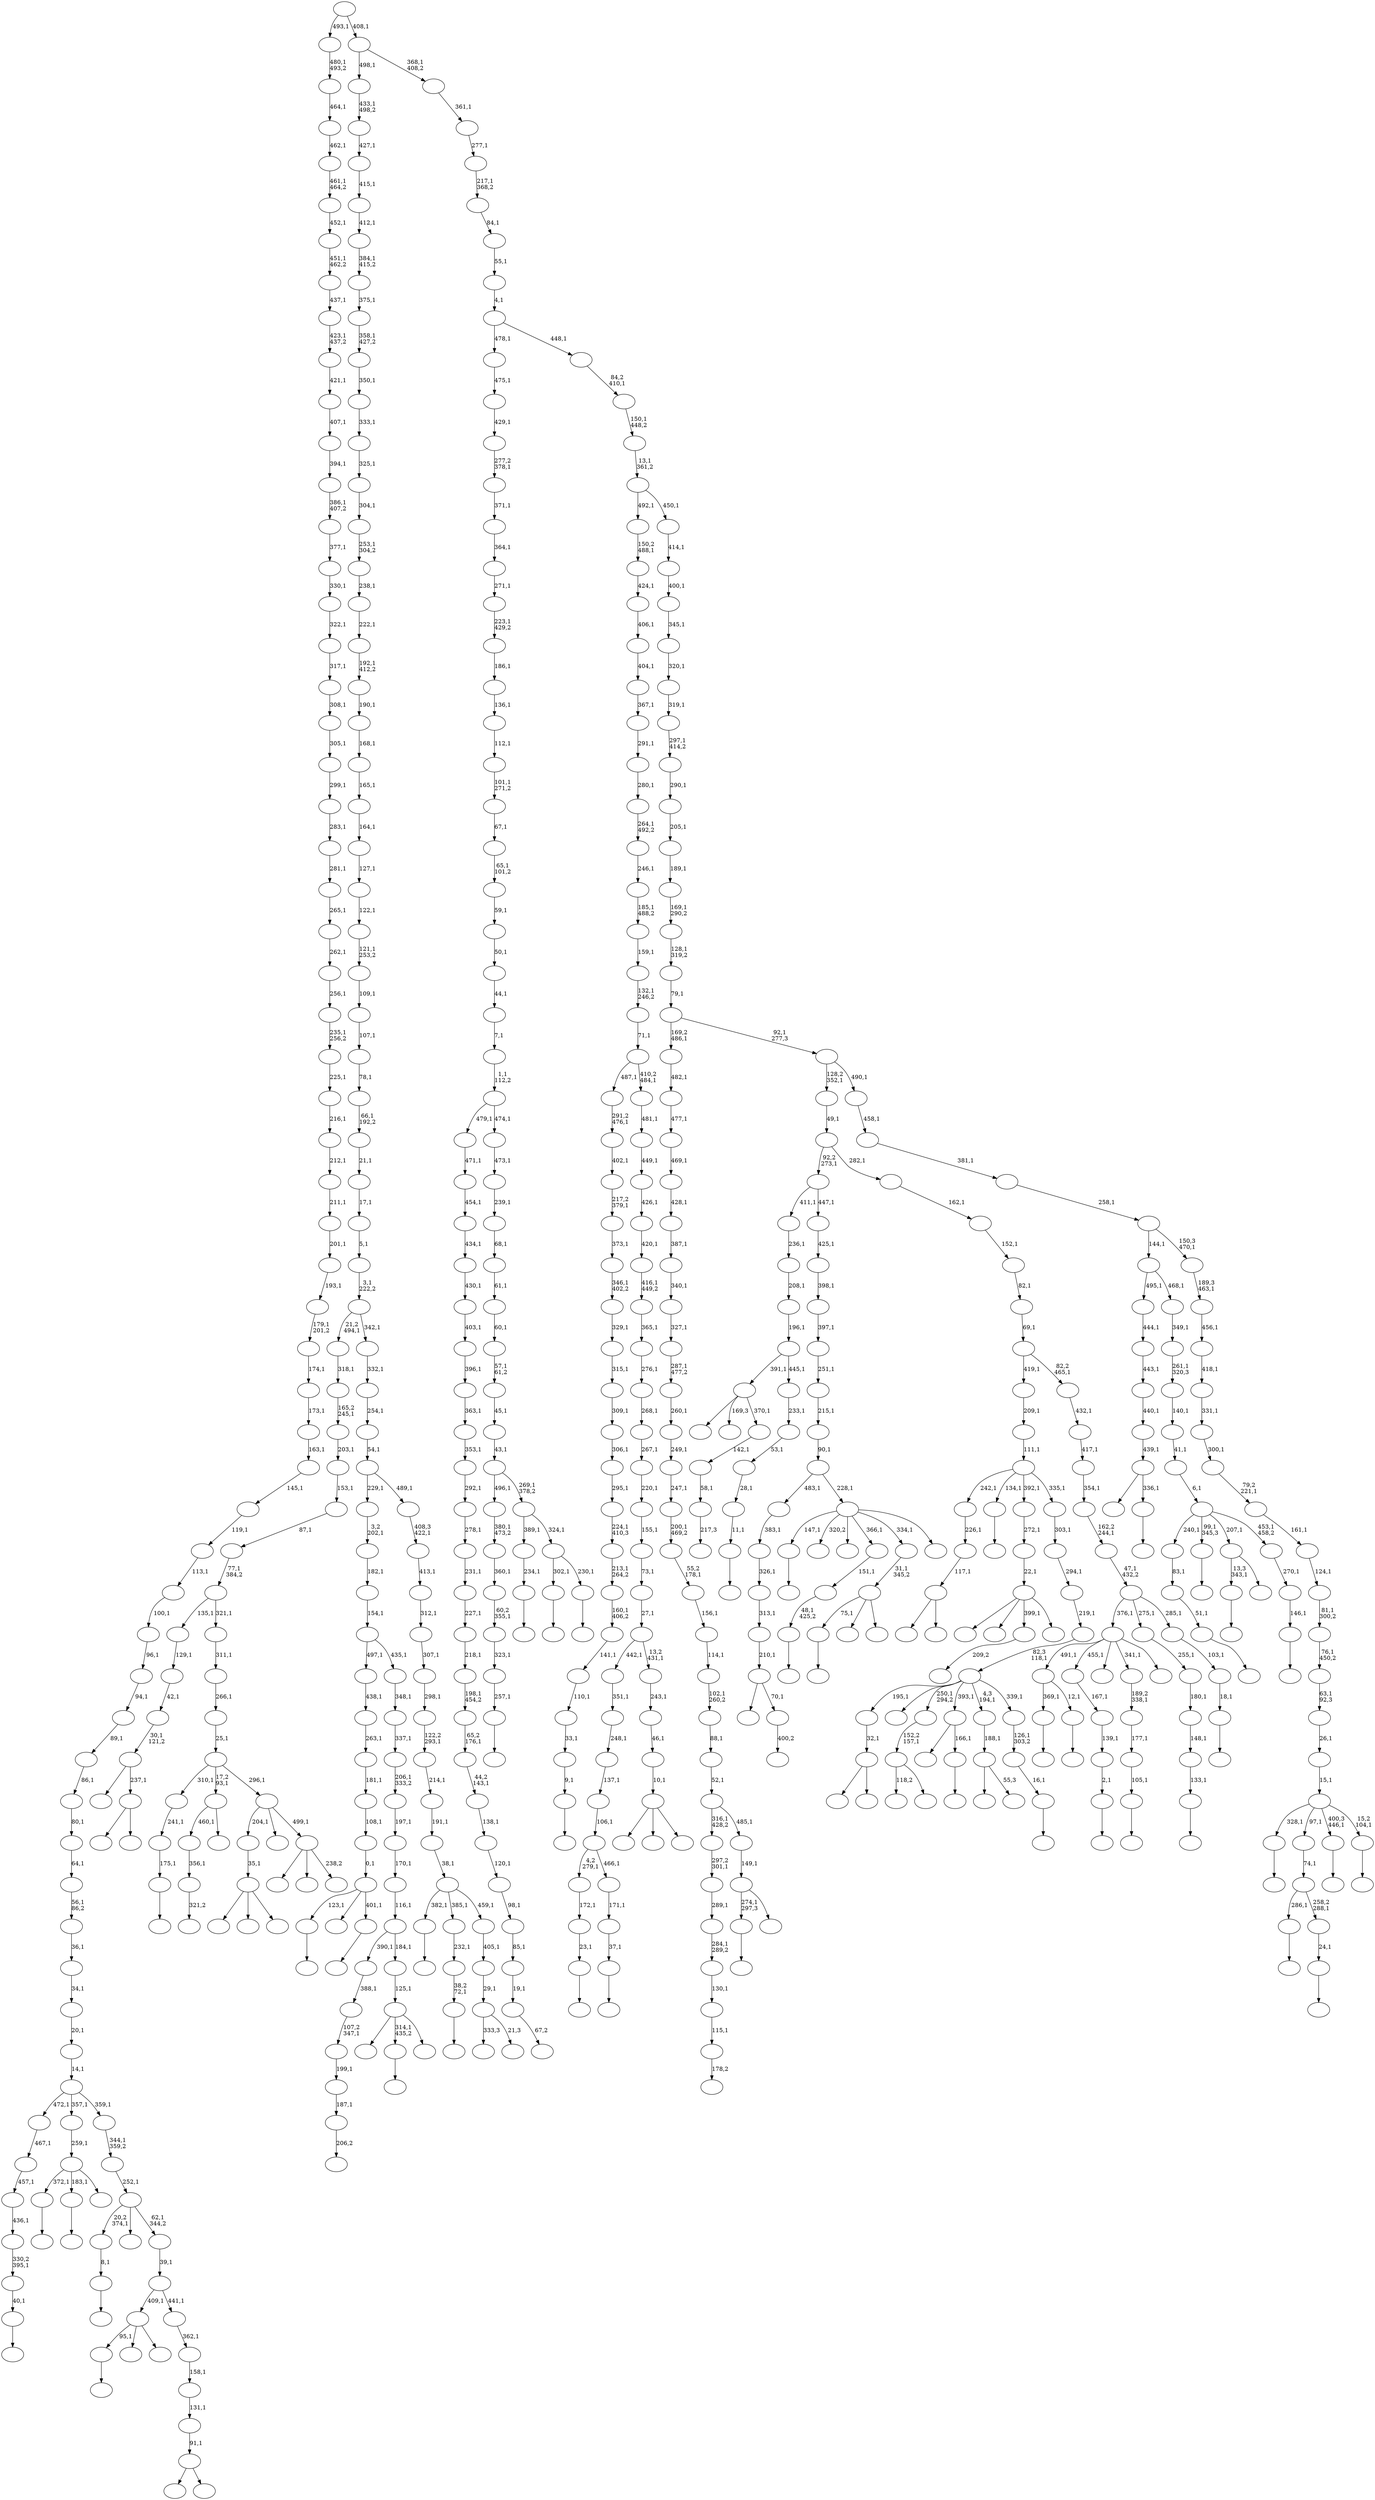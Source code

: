 digraph T {
	600 [label=""]
	599 [label=""]
	598 [label=""]
	597 [label=""]
	596 [label=""]
	595 [label=""]
	594 [label=""]
	593 [label=""]
	592 [label=""]
	591 [label=""]
	590 [label=""]
	589 [label=""]
	588 [label=""]
	587 [label=""]
	586 [label=""]
	585 [label=""]
	584 [label=""]
	583 [label=""]
	582 [label=""]
	581 [label=""]
	580 [label=""]
	579 [label=""]
	578 [label=""]
	577 [label=""]
	576 [label=""]
	575 [label=""]
	574 [label=""]
	573 [label=""]
	572 [label=""]
	571 [label=""]
	570 [label=""]
	569 [label=""]
	568 [label=""]
	567 [label=""]
	566 [label=""]
	565 [label=""]
	564 [label=""]
	563 [label=""]
	562 [label=""]
	561 [label=""]
	560 [label=""]
	559 [label=""]
	558 [label=""]
	557 [label=""]
	556 [label=""]
	555 [label=""]
	554 [label=""]
	553 [label=""]
	552 [label=""]
	551 [label=""]
	550 [label=""]
	549 [label=""]
	548 [label=""]
	547 [label=""]
	546 [label=""]
	545 [label=""]
	544 [label=""]
	543 [label=""]
	542 [label=""]
	541 [label=""]
	540 [label=""]
	539 [label=""]
	538 [label=""]
	537 [label=""]
	536 [label=""]
	535 [label=""]
	534 [label=""]
	533 [label=""]
	532 [label=""]
	531 [label=""]
	530 [label=""]
	529 [label=""]
	528 [label=""]
	527 [label=""]
	526 [label=""]
	525 [label=""]
	524 [label=""]
	523 [label=""]
	522 [label=""]
	521 [label=""]
	520 [label=""]
	519 [label=""]
	518 [label=""]
	517 [label=""]
	516 [label=""]
	515 [label=""]
	514 [label=""]
	513 [label=""]
	512 [label=""]
	511 [label=""]
	510 [label=""]
	509 [label=""]
	508 [label=""]
	507 [label=""]
	506 [label=""]
	505 [label=""]
	504 [label=""]
	503 [label=""]
	502 [label=""]
	501 [label=""]
	500 [label=""]
	499 [label=""]
	498 [label=""]
	497 [label=""]
	496 [label=""]
	495 [label=""]
	494 [label=""]
	493 [label=""]
	492 [label=""]
	491 [label=""]
	490 [label=""]
	489 [label=""]
	488 [label=""]
	487 [label=""]
	486 [label=""]
	485 [label=""]
	484 [label=""]
	483 [label=""]
	482 [label=""]
	481 [label=""]
	480 [label=""]
	479 [label=""]
	478 [label=""]
	477 [label=""]
	476 [label=""]
	475 [label=""]
	474 [label=""]
	473 [label=""]
	472 [label=""]
	471 [label=""]
	470 [label=""]
	469 [label=""]
	468 [label=""]
	467 [label=""]
	466 [label=""]
	465 [label=""]
	464 [label=""]
	463 [label=""]
	462 [label=""]
	461 [label=""]
	460 [label=""]
	459 [label=""]
	458 [label=""]
	457 [label=""]
	456 [label=""]
	455 [label=""]
	454 [label=""]
	453 [label=""]
	452 [label=""]
	451 [label=""]
	450 [label=""]
	449 [label=""]
	448 [label=""]
	447 [label=""]
	446 [label=""]
	445 [label=""]
	444 [label=""]
	443 [label=""]
	442 [label=""]
	441 [label=""]
	440 [label=""]
	439 [label=""]
	438 [label=""]
	437 [label=""]
	436 [label=""]
	435 [label=""]
	434 [label=""]
	433 [label=""]
	432 [label=""]
	431 [label=""]
	430 [label=""]
	429 [label=""]
	428 [label=""]
	427 [label=""]
	426 [label=""]
	425 [label=""]
	424 [label=""]
	423 [label=""]
	422 [label=""]
	421 [label=""]
	420 [label=""]
	419 [label=""]
	418 [label=""]
	417 [label=""]
	416 [label=""]
	415 [label=""]
	414 [label=""]
	413 [label=""]
	412 [label=""]
	411 [label=""]
	410 [label=""]
	409 [label=""]
	408 [label=""]
	407 [label=""]
	406 [label=""]
	405 [label=""]
	404 [label=""]
	403 [label=""]
	402 [label=""]
	401 [label=""]
	400 [label=""]
	399 [label=""]
	398 [label=""]
	397 [label=""]
	396 [label=""]
	395 [label=""]
	394 [label=""]
	393 [label=""]
	392 [label=""]
	391 [label=""]
	390 [label=""]
	389 [label=""]
	388 [label=""]
	387 [label=""]
	386 [label=""]
	385 [label=""]
	384 [label=""]
	383 [label=""]
	382 [label=""]
	381 [label=""]
	380 [label=""]
	379 [label=""]
	378 [label=""]
	377 [label=""]
	376 [label=""]
	375 [label=""]
	374 [label=""]
	373 [label=""]
	372 [label=""]
	371 [label=""]
	370 [label=""]
	369 [label=""]
	368 [label=""]
	367 [label=""]
	366 [label=""]
	365 [label=""]
	364 [label=""]
	363 [label=""]
	362 [label=""]
	361 [label=""]
	360 [label=""]
	359 [label=""]
	358 [label=""]
	357 [label=""]
	356 [label=""]
	355 [label=""]
	354 [label=""]
	353 [label=""]
	352 [label=""]
	351 [label=""]
	350 [label=""]
	349 [label=""]
	348 [label=""]
	347 [label=""]
	346 [label=""]
	345 [label=""]
	344 [label=""]
	343 [label=""]
	342 [label=""]
	341 [label=""]
	340 [label=""]
	339 [label=""]
	338 [label=""]
	337 [label=""]
	336 [label=""]
	335 [label=""]
	334 [label=""]
	333 [label=""]
	332 [label=""]
	331 [label=""]
	330 [label=""]
	329 [label=""]
	328 [label=""]
	327 [label=""]
	326 [label=""]
	325 [label=""]
	324 [label=""]
	323 [label=""]
	322 [label=""]
	321 [label=""]
	320 [label=""]
	319 [label=""]
	318 [label=""]
	317 [label=""]
	316 [label=""]
	315 [label=""]
	314 [label=""]
	313 [label=""]
	312 [label=""]
	311 [label=""]
	310 [label=""]
	309 [label=""]
	308 [label=""]
	307 [label=""]
	306 [label=""]
	305 [label=""]
	304 [label=""]
	303 [label=""]
	302 [label=""]
	301 [label=""]
	300 [label=""]
	299 [label=""]
	298 [label=""]
	297 [label=""]
	296 [label=""]
	295 [label=""]
	294 [label=""]
	293 [label=""]
	292 [label=""]
	291 [label=""]
	290 [label=""]
	289 [label=""]
	288 [label=""]
	287 [label=""]
	286 [label=""]
	285 [label=""]
	284 [label=""]
	283 [label=""]
	282 [label=""]
	281 [label=""]
	280 [label=""]
	279 [label=""]
	278 [label=""]
	277 [label=""]
	276 [label=""]
	275 [label=""]
	274 [label=""]
	273 [label=""]
	272 [label=""]
	271 [label=""]
	270 [label=""]
	269 [label=""]
	268 [label=""]
	267 [label=""]
	266 [label=""]
	265 [label=""]
	264 [label=""]
	263 [label=""]
	262 [label=""]
	261 [label=""]
	260 [label=""]
	259 [label=""]
	258 [label=""]
	257 [label=""]
	256 [label=""]
	255 [label=""]
	254 [label=""]
	253 [label=""]
	252 [label=""]
	251 [label=""]
	250 [label=""]
	249 [label=""]
	248 [label=""]
	247 [label=""]
	246 [label=""]
	245 [label=""]
	244 [label=""]
	243 [label=""]
	242 [label=""]
	241 [label=""]
	240 [label=""]
	239 [label=""]
	238 [label=""]
	237 [label=""]
	236 [label=""]
	235 [label=""]
	234 [label=""]
	233 [label=""]
	232 [label=""]
	231 [label=""]
	230 [label=""]
	229 [label=""]
	228 [label=""]
	227 [label=""]
	226 [label=""]
	225 [label=""]
	224 [label=""]
	223 [label=""]
	222 [label=""]
	221 [label=""]
	220 [label=""]
	219 [label=""]
	218 [label=""]
	217 [label=""]
	216 [label=""]
	215 [label=""]
	214 [label=""]
	213 [label=""]
	212 [label=""]
	211 [label=""]
	210 [label=""]
	209 [label=""]
	208 [label=""]
	207 [label=""]
	206 [label=""]
	205 [label=""]
	204 [label=""]
	203 [label=""]
	202 [label=""]
	201 [label=""]
	200 [label=""]
	199 [label=""]
	198 [label=""]
	197 [label=""]
	196 [label=""]
	195 [label=""]
	194 [label=""]
	193 [label=""]
	192 [label=""]
	191 [label=""]
	190 [label=""]
	189 [label=""]
	188 [label=""]
	187 [label=""]
	186 [label=""]
	185 [label=""]
	184 [label=""]
	183 [label=""]
	182 [label=""]
	181 [label=""]
	180 [label=""]
	179 [label=""]
	178 [label=""]
	177 [label=""]
	176 [label=""]
	175 [label=""]
	174 [label=""]
	173 [label=""]
	172 [label=""]
	171 [label=""]
	170 [label=""]
	169 [label=""]
	168 [label=""]
	167 [label=""]
	166 [label=""]
	165 [label=""]
	164 [label=""]
	163 [label=""]
	162 [label=""]
	161 [label=""]
	160 [label=""]
	159 [label=""]
	158 [label=""]
	157 [label=""]
	156 [label=""]
	155 [label=""]
	154 [label=""]
	153 [label=""]
	152 [label=""]
	151 [label=""]
	150 [label=""]
	149 [label=""]
	148 [label=""]
	147 [label=""]
	146 [label=""]
	145 [label=""]
	144 [label=""]
	143 [label=""]
	142 [label=""]
	141 [label=""]
	140 [label=""]
	139 [label=""]
	138 [label=""]
	137 [label=""]
	136 [label=""]
	135 [label=""]
	134 [label=""]
	133 [label=""]
	132 [label=""]
	131 [label=""]
	130 [label=""]
	129 [label=""]
	128 [label=""]
	127 [label=""]
	126 [label=""]
	125 [label=""]
	124 [label=""]
	123 [label=""]
	122 [label=""]
	121 [label=""]
	120 [label=""]
	119 [label=""]
	118 [label=""]
	117 [label=""]
	116 [label=""]
	115 [label=""]
	114 [label=""]
	113 [label=""]
	112 [label=""]
	111 [label=""]
	110 [label=""]
	109 [label=""]
	108 [label=""]
	107 [label=""]
	106 [label=""]
	105 [label=""]
	104 [label=""]
	103 [label=""]
	102 [label=""]
	101 [label=""]
	100 [label=""]
	99 [label=""]
	98 [label=""]
	97 [label=""]
	96 [label=""]
	95 [label=""]
	94 [label=""]
	93 [label=""]
	92 [label=""]
	91 [label=""]
	90 [label=""]
	89 [label=""]
	88 [label=""]
	87 [label=""]
	86 [label=""]
	85 [label=""]
	84 [label=""]
	83 [label=""]
	82 [label=""]
	81 [label=""]
	80 [label=""]
	79 [label=""]
	78 [label=""]
	77 [label=""]
	76 [label=""]
	75 [label=""]
	74 [label=""]
	73 [label=""]
	72 [label=""]
	71 [label=""]
	70 [label=""]
	69 [label=""]
	68 [label=""]
	67 [label=""]
	66 [label=""]
	65 [label=""]
	64 [label=""]
	63 [label=""]
	62 [label=""]
	61 [label=""]
	60 [label=""]
	59 [label=""]
	58 [label=""]
	57 [label=""]
	56 [label=""]
	55 [label=""]
	54 [label=""]
	53 [label=""]
	52 [label=""]
	51 [label=""]
	50 [label=""]
	49 [label=""]
	48 [label=""]
	47 [label=""]
	46 [label=""]
	45 [label=""]
	44 [label=""]
	43 [label=""]
	42 [label=""]
	41 [label=""]
	40 [label=""]
	39 [label=""]
	38 [label=""]
	37 [label=""]
	36 [label=""]
	35 [label=""]
	34 [label=""]
	33 [label=""]
	32 [label=""]
	31 [label=""]
	30 [label=""]
	29 [label=""]
	28 [label=""]
	27 [label=""]
	26 [label=""]
	25 [label=""]
	24 [label=""]
	23 [label=""]
	22 [label=""]
	21 [label=""]
	20 [label=""]
	19 [label=""]
	18 [label=""]
	17 [label=""]
	16 [label=""]
	15 [label=""]
	14 [label=""]
	13 [label=""]
	12 [label=""]
	11 [label=""]
	10 [label=""]
	9 [label=""]
	8 [label=""]
	7 [label=""]
	6 [label=""]
	5 [label=""]
	4 [label=""]
	3 [label=""]
	2 [label=""]
	1 [label=""]
	0 [label=""]
	599 -> 600 [label=""]
	597 -> 598 [label=""]
	595 -> 596 [label=""]
	591 -> 592 [label=""]
	588 -> 589 [label=""]
	584 -> 585 [label=""]
	579 -> 580 [label=""]
	577 -> 578 [label="217,3"]
	576 -> 577 [label="58,1"]
	575 -> 576 [label="142,1"]
	574 -> 593 [label=""]
	574 -> 581 [label="169,3"]
	574 -> 575 [label="370,1"]
	572 -> 573 [label=""]
	571 -> 572 [label="8,1"]
	568 -> 569 [label=""]
	567 -> 568 [label="175,1"]
	566 -> 567 [label="241,1"]
	563 -> 564 [label=""]
	560 -> 561 [label=""]
	559 -> 560 [label="9,1"]
	558 -> 559 [label="33,1"]
	557 -> 558 [label="110,1"]
	556 -> 557 [label="141,1"]
	555 -> 556 [label="160,1\n406,2"]
	554 -> 555 [label="213,1\n264,2"]
	553 -> 554 [label="224,1\n410,3"]
	552 -> 553 [label="295,1"]
	551 -> 552 [label="306,1"]
	550 -> 551 [label="309,1"]
	549 -> 550 [label="315,1"]
	548 -> 549 [label="329,1"]
	547 -> 548 [label="346,1\n402,2"]
	546 -> 547 [label="373,1"]
	545 -> 546 [label="217,2\n379,1"]
	544 -> 545 [label="402,1"]
	543 -> 544 [label="291,2\n476,1"]
	541 -> 542 [label=""]
	540 -> 541 [label="257,1"]
	539 -> 540 [label="323,1"]
	538 -> 539 [label="60,2\n355,1"]
	537 -> 538 [label="360,1"]
	536 -> 537 [label="380,1\n473,2"]
	533 -> 534 [label=""]
	532 -> 533 [label="234,1"]
	530 -> 531 [label=""]
	528 -> 586 [label=""]
	528 -> 529 [label=""]
	527 -> 528 [label="117,1"]
	526 -> 527 [label="226,1"]
	524 -> 525 [label=""]
	522 -> 523 [label=""]
	521 -> 524 [label="369,1"]
	521 -> 522 [label="12,1"]
	517 -> 518 [label=""]
	516 -> 517 [label="24,1"]
	515 -> 588 [label="286,1"]
	515 -> 516 [label="258,2\n288,1"]
	514 -> 515 [label="74,1"]
	511 -> 570 [label=""]
	511 -> 512 [label=""]
	510 -> 511 [label="32,1"]
	507 -> 508 [label=""]
	504 -> 505 [label="321,2"]
	503 -> 504 [label="356,1"]
	500 -> 501 [label=""]
	499 -> 500 [label="51,1"]
	498 -> 499 [label="83,1"]
	495 -> 496 [label=""]
	493 -> 494 [label=""]
	492 -> 493 [label="2,1"]
	491 -> 492 [label="139,1"]
	490 -> 491 [label="167,1"]
	487 -> 488 [label=""]
	485 -> 486 [label=""]
	484 -> 485 [label="23,1"]
	483 -> 484 [label="172,1"]
	481 -> 482 [label=""]
	479 -> 520 [label=""]
	479 -> 513 [label=""]
	479 -> 480 [label=""]
	478 -> 479 [label="35,1"]
	476 -> 583 [label="118,2"]
	476 -> 477 [label=""]
	475 -> 476 [label="152,2\n157,1"]
	473 -> 474 [label=""]
	472 -> 473 [label="38,2\n72,1"]
	471 -> 472 [label="232,1"]
	468 -> 469 [label="67,2"]
	467 -> 468 [label="19,1"]
	466 -> 467 [label="85,1"]
	465 -> 466 [label="98,1"]
	464 -> 465 [label="120,1"]
	463 -> 464 [label="138,1"]
	462 -> 463 [label="44,2\n143,1"]
	461 -> 462 [label="65,2\n176,1"]
	460 -> 461 [label="198,1\n454,2"]
	459 -> 460 [label="218,1"]
	458 -> 459 [label="227,1"]
	457 -> 458 [label="231,1"]
	456 -> 457 [label="278,1"]
	455 -> 456 [label="292,1"]
	454 -> 455 [label="353,1"]
	453 -> 454 [label="363,1"]
	452 -> 453 [label="396,1"]
	451 -> 452 [label="403,1"]
	450 -> 451 [label="430,1"]
	449 -> 450 [label="434,1"]
	448 -> 449 [label="454,1"]
	447 -> 448 [label="471,1"]
	444 -> 445 [label=""]
	441 -> 442 [label=""]
	440 -> 441 [label="40,1"]
	439 -> 440 [label="330,2\n395,1"]
	438 -> 439 [label="436,1"]
	437 -> 438 [label="457,1"]
	436 -> 437 [label="467,1"]
	434 -> 590 [label=""]
	434 -> 435 [label=""]
	433 -> 489 [label=""]
	433 -> 434 [label="237,1"]
	432 -> 433 [label="30,1\n121,2"]
	431 -> 432 [label="42,1"]
	430 -> 431 [label="129,1"]
	428 -> 595 [label="95,1"]
	428 -> 562 [label=""]
	428 -> 429 [label=""]
	425 -> 426 [label=""]
	423 -> 424 [label=""]
	422 -> 563 [label="123,1"]
	422 -> 519 [label=""]
	422 -> 423 [label="401,1"]
	421 -> 422 [label="0,1"]
	420 -> 421 [label="108,1"]
	419 -> 420 [label="181,1"]
	418 -> 419 [label="263,1"]
	417 -> 418 [label="438,1"]
	414 -> 415 [label=""]
	413 -> 414 [label="11,1"]
	412 -> 413 [label="28,1"]
	411 -> 412 [label="53,1"]
	410 -> 411 [label="233,1"]
	409 -> 574 [label="391,1"]
	409 -> 410 [label="445,1"]
	408 -> 409 [label="196,1"]
	407 -> 408 [label="208,1"]
	406 -> 407 [label="236,1"]
	404 -> 405 [label=""]
	403 -> 404 [label="37,1"]
	402 -> 403 [label="171,1"]
	401 -> 483 [label="4,2\n279,1"]
	401 -> 402 [label="466,1"]
	400 -> 401 [label="106,1"]
	399 -> 400 [label="137,1"]
	398 -> 399 [label="248,1"]
	397 -> 398 [label="351,1"]
	394 -> 395 [label=""]
	390 -> 425 [label="13,3\n343,1"]
	390 -> 391 [label=""]
	388 -> 389 [label=""]
	387 -> 506 [label=""]
	387 -> 388 [label="166,1"]
	385 -> 386 [label="206,2"]
	384 -> 385 [label="187,1"]
	383 -> 384 [label="199,1"]
	382 -> 383 [label="107,2\n347,1"]
	381 -> 382 [label="388,1"]
	379 -> 380 [label="400,2"]
	378 -> 470 [label=""]
	378 -> 379 [label="70,1"]
	377 -> 378 [label="210,1"]
	376 -> 377 [label="313,1"]
	375 -> 376 [label="326,1"]
	374 -> 375 [label="383,1"]
	372 -> 373 [label=""]
	371 -> 495 [label="302,1"]
	371 -> 372 [label="230,1"]
	370 -> 532 [label="389,1"]
	370 -> 371 [label="324,1"]
	369 -> 536 [label="496,1"]
	369 -> 370 [label="269,1\n378,2"]
	368 -> 369 [label="43,1"]
	367 -> 368 [label="45,1"]
	366 -> 367 [label="57,1\n61,2"]
	365 -> 366 [label="60,1"]
	364 -> 365 [label="61,1"]
	363 -> 364 [label="68,1"]
	362 -> 363 [label="239,1"]
	361 -> 362 [label="473,1"]
	360 -> 447 [label="479,1"]
	360 -> 361 [label="474,1"]
	359 -> 360 [label="1,1\n112,2"]
	358 -> 359 [label="7,1"]
	357 -> 358 [label="44,1"]
	356 -> 357 [label="50,1"]
	355 -> 356 [label="59,1"]
	354 -> 355 [label="65,1\n101,2"]
	353 -> 354 [label="67,1"]
	352 -> 353 [label="101,1\n271,2"]
	351 -> 352 [label="112,1"]
	350 -> 351 [label="136,1"]
	349 -> 350 [label="186,1"]
	348 -> 349 [label="223,1\n429,2"]
	347 -> 348 [label="271,1"]
	346 -> 347 [label="364,1"]
	345 -> 346 [label="371,1"]
	344 -> 345 [label="277,2\n378,1"]
	343 -> 344 [label="429,1"]
	342 -> 343 [label="475,1"]
	339 -> 340 [label=""]
	338 -> 339 [label="48,1\n425,2"]
	337 -> 338 [label="151,1"]
	335 -> 336 [label="178,2"]
	334 -> 335 [label="115,1"]
	333 -> 334 [label="130,1"]
	332 -> 333 [label="284,1\n289,2"]
	331 -> 332 [label="289,1"]
	330 -> 331 [label="297,2\n301,1"]
	328 -> 579 [label="372,1"]
	328 -> 507 [label="183,1"]
	328 -> 329 [label=""]
	327 -> 328 [label="259,1"]
	325 -> 446 [label=""]
	325 -> 444 [label="314,1\n435,2"]
	325 -> 326 [label=""]
	324 -> 325 [label="125,1"]
	323 -> 381 [label="390,1"]
	323 -> 324 [label="184,1"]
	322 -> 323 [label="116,1"]
	321 -> 322 [label="170,1"]
	320 -> 321 [label="197,1"]
	319 -> 320 [label="206,1\n333,2"]
	318 -> 319 [label="337,1"]
	317 -> 318 [label="348,1"]
	316 -> 417 [label="497,1"]
	316 -> 317 [label="435,1"]
	315 -> 316 [label="154,1"]
	314 -> 315 [label="182,1"]
	313 -> 314 [label="3,2\n202,1"]
	311 -> 312 [label=""]
	310 -> 311 [label="105,1"]
	309 -> 310 [label="177,1"]
	308 -> 309 [label="189,2\n338,1"]
	305 -> 306 [label="209,2"]
	303 -> 304 [label=""]
	302 -> 341 [label=""]
	302 -> 303 [label="336,1"]
	301 -> 302 [label="439,1"]
	300 -> 301 [label="440,1"]
	299 -> 300 [label="443,1"]
	298 -> 299 [label="444,1"]
	296 -> 503 [label="460,1"]
	296 -> 297 [label=""]
	294 -> 530 [label="274,1\n297,3"]
	294 -> 295 [label=""]
	293 -> 294 [label="149,1"]
	292 -> 330 [label="316,1\n428,2"]
	292 -> 293 [label="485,1"]
	291 -> 292 [label="52,1"]
	290 -> 291 [label="88,1"]
	289 -> 290 [label="102,1\n260,2"]
	288 -> 289 [label="114,1"]
	287 -> 288 [label="156,1"]
	286 -> 287 [label="55,2\n178,1"]
	285 -> 286 [label="200,1\n469,2"]
	284 -> 285 [label="247,1"]
	283 -> 284 [label="249,1"]
	282 -> 283 [label="260,1"]
	281 -> 282 [label="287,1\n477,2"]
	280 -> 281 [label="327,1"]
	279 -> 280 [label="340,1"]
	278 -> 279 [label="387,1"]
	277 -> 278 [label="428,1"]
	276 -> 277 [label="469,1"]
	275 -> 276 [label="477,1"]
	274 -> 275 [label="482,1"]
	272 -> 427 [label=""]
	272 -> 307 [label=""]
	272 -> 273 [label="238,2"]
	271 -> 478 [label="204,1"]
	271 -> 416 [label=""]
	271 -> 272 [label="499,1"]
	270 -> 566 [label="310,1"]
	270 -> 296 [label="17,2\n93,1"]
	270 -> 271 [label="296,1"]
	269 -> 270 [label="25,1"]
	268 -> 269 [label="266,1"]
	267 -> 268 [label="311,1"]
	266 -> 430 [label="135,1"]
	266 -> 267 [label="321,1"]
	265 -> 266 [label="77,1\n384,2"]
	264 -> 265 [label="87,1"]
	263 -> 264 [label="153,1"]
	262 -> 263 [label="203,1"]
	261 -> 262 [label="165,2\n245,1"]
	260 -> 261 [label="318,1"]
	258 -> 594 [label=""]
	258 -> 393 [label=""]
	258 -> 305 [label="399,1"]
	258 -> 259 [label=""]
	257 -> 258 [label="22,1"]
	256 -> 257 [label="272,1"]
	254 -> 591 [label="75,1"]
	254 -> 396 [label=""]
	254 -> 255 [label=""]
	253 -> 254 [label="31,1\n345,2"]
	251 -> 252 [label=""]
	250 -> 251 [label="146,1"]
	249 -> 250 [label="270,1"]
	248 -> 498 [label="240,1"]
	248 -> 481 [label="99,1\n345,3"]
	248 -> 390 [label="207,1"]
	248 -> 249 [label="453,1\n458,2"]
	247 -> 248 [label="6,1"]
	246 -> 247 [label="41,1"]
	245 -> 246 [label="140,1"]
	244 -> 245 [label="261,1\n320,3"]
	243 -> 244 [label="349,1"]
	242 -> 298 [label="495,1"]
	242 -> 243 [label="468,1"]
	240 -> 599 [label="147,1"]
	240 -> 582 [label="320,2"]
	240 -> 565 [label=""]
	240 -> 337 [label="366,1"]
	240 -> 253 [label="334,1"]
	240 -> 241 [label=""]
	239 -> 374 [label="483,1"]
	239 -> 240 [label="228,1"]
	238 -> 239 [label="90,1"]
	237 -> 238 [label="215,1"]
	236 -> 237 [label="251,1"]
	235 -> 236 [label="397,1"]
	234 -> 235 [label="398,1"]
	233 -> 234 [label="425,1"]
	232 -> 406 [label="411,1"]
	232 -> 233 [label="447,1"]
	230 -> 587 [label=""]
	230 -> 231 [label="55,3"]
	229 -> 230 [label="188,1"]
	227 -> 228 [label=""]
	226 -> 227 [label="16,1"]
	225 -> 226 [label="126,1\n303,2"]
	224 -> 510 [label="195,1"]
	224 -> 497 [label=""]
	224 -> 475 [label="250,1\n294,2"]
	224 -> 387 [label="393,1"]
	224 -> 229 [label="4,3\n194,1"]
	224 -> 225 [label="339,1"]
	223 -> 224 [label="82,3\n118,1"]
	222 -> 223 [label="219,1"]
	221 -> 222 [label="294,1"]
	220 -> 221 [label="303,1"]
	219 -> 526 [label="242,1"]
	219 -> 487 [label="134,1"]
	219 -> 256 [label="392,1"]
	219 -> 220 [label="335,1"]
	218 -> 219 [label="111,1"]
	217 -> 218 [label="209,1"]
	215 -> 521 [label="491,1"]
	215 -> 490 [label="455,1"]
	215 -> 392 [label=""]
	215 -> 308 [label="341,1"]
	215 -> 216 [label=""]
	212 -> 213 [label=""]
	211 -> 212 [label="133,1"]
	210 -> 211 [label="148,1"]
	209 -> 210 [label="180,1"]
	208 -> 209 [label="255,1"]
	206 -> 207 [label=""]
	205 -> 206 [label="18,1"]
	204 -> 205 [label="103,1"]
	203 -> 215 [label="376,1"]
	203 -> 208 [label="275,1"]
	203 -> 204 [label="285,1"]
	202 -> 203 [label="47,1\n432,2"]
	201 -> 202 [label="162,2\n244,1"]
	200 -> 201 [label="354,1"]
	199 -> 200 [label="417,1"]
	198 -> 199 [label="432,1"]
	197 -> 217 [label="419,1"]
	197 -> 198 [label="82,2\n465,1"]
	196 -> 197 [label="69,1"]
	195 -> 196 [label="82,1"]
	194 -> 195 [label="152,1"]
	193 -> 194 [label="162,1"]
	192 -> 232 [label="92,2\n273,1"]
	192 -> 193 [label="282,1"]
	191 -> 192 [label="49,1"]
	189 -> 535 [label=""]
	189 -> 502 [label=""]
	189 -> 190 [label=""]
	188 -> 189 [label="10,1"]
	187 -> 188 [label="46,1"]
	186 -> 187 [label="243,1"]
	185 -> 397 [label="442,1"]
	185 -> 186 [label="13,2\n431,1"]
	184 -> 185 [label="27,1"]
	183 -> 184 [label="73,1"]
	182 -> 183 [label="155,1"]
	181 -> 182 [label="220,1"]
	180 -> 181 [label="267,1"]
	179 -> 180 [label="268,1"]
	178 -> 179 [label="276,1"]
	177 -> 178 [label="365,1"]
	176 -> 177 [label="416,1\n449,2"]
	175 -> 176 [label="420,1"]
	174 -> 175 [label="426,1"]
	173 -> 174 [label="449,1"]
	172 -> 173 [label="481,1"]
	171 -> 543 [label="487,1"]
	171 -> 172 [label="410,2\n484,1"]
	170 -> 171 [label="71,1"]
	169 -> 170 [label="132,1\n246,2"]
	168 -> 169 [label="159,1"]
	167 -> 168 [label="185,1\n488,2"]
	166 -> 167 [label="246,1"]
	165 -> 166 [label="264,1\n492,2"]
	164 -> 165 [label="280,1"]
	163 -> 164 [label="291,1"]
	162 -> 163 [label="367,1"]
	161 -> 162 [label="404,1"]
	160 -> 161 [label="406,1"]
	159 -> 160 [label="424,1"]
	158 -> 159 [label="150,2\n488,1"]
	156 -> 443 [label=""]
	156 -> 157 [label=""]
	155 -> 156 [label="91,1"]
	154 -> 155 [label="131,1"]
	153 -> 154 [label="158,1"]
	152 -> 153 [label="362,1"]
	151 -> 428 [label="409,1"]
	151 -> 152 [label="441,1"]
	150 -> 151 [label="39,1"]
	149 -> 571 [label="20,2\n374,1"]
	149 -> 214 [label=""]
	149 -> 150 [label="62,1\n344,2"]
	148 -> 149 [label="252,1"]
	147 -> 148 [label="344,1\n359,2"]
	146 -> 436 [label="472,1"]
	146 -> 327 [label="357,1"]
	146 -> 147 [label="359,1"]
	145 -> 146 [label="14,1"]
	144 -> 145 [label="20,1"]
	143 -> 144 [label="34,1"]
	142 -> 143 [label="36,1"]
	141 -> 142 [label="56,1\n86,2"]
	140 -> 141 [label="64,1"]
	139 -> 140 [label="80,1"]
	138 -> 139 [label="86,1"]
	137 -> 138 [label="89,1"]
	136 -> 137 [label="94,1"]
	135 -> 136 [label="96,1"]
	134 -> 135 [label="100,1"]
	133 -> 134 [label="113,1"]
	132 -> 133 [label="119,1"]
	131 -> 132 [label="145,1"]
	130 -> 131 [label="163,1"]
	129 -> 130 [label="173,1"]
	128 -> 129 [label="174,1"]
	127 -> 128 [label="179,1\n201,2"]
	126 -> 127 [label="193,1"]
	125 -> 126 [label="201,1"]
	124 -> 125 [label="211,1"]
	123 -> 124 [label="212,1"]
	122 -> 123 [label="216,1"]
	121 -> 122 [label="225,1"]
	120 -> 121 [label="235,1\n256,2"]
	119 -> 120 [label="256,1"]
	118 -> 119 [label="262,1"]
	117 -> 118 [label="265,1"]
	116 -> 117 [label="281,1"]
	115 -> 116 [label="283,1"]
	114 -> 115 [label="299,1"]
	113 -> 114 [label="305,1"]
	112 -> 113 [label="308,1"]
	111 -> 112 [label="317,1"]
	110 -> 111 [label="322,1"]
	109 -> 110 [label="330,1"]
	108 -> 109 [label="377,1"]
	107 -> 108 [label="386,1\n407,2"]
	106 -> 107 [label="394,1"]
	105 -> 106 [label="407,1"]
	104 -> 105 [label="421,1"]
	103 -> 104 [label="423,1\n437,2"]
	102 -> 103 [label="437,1"]
	101 -> 102 [label="451,1\n462,2"]
	100 -> 101 [label="452,1"]
	99 -> 100 [label="461,1\n464,2"]
	98 -> 99 [label="462,1"]
	97 -> 98 [label="464,1"]
	96 -> 97 [label="480,1\n493,2"]
	94 -> 509 [label="333,3"]
	94 -> 95 [label="21,3"]
	93 -> 94 [label="29,1"]
	92 -> 93 [label="405,1"]
	91 -> 584 [label="382,1"]
	91 -> 471 [label="385,1"]
	91 -> 92 [label="459,1"]
	90 -> 91 [label="38,1"]
	89 -> 90 [label="191,1"]
	88 -> 89 [label="214,1"]
	87 -> 88 [label="122,2\n293,1"]
	86 -> 87 [label="298,1"]
	85 -> 86 [label="307,1"]
	84 -> 85 [label="312,1"]
	83 -> 84 [label="413,1"]
	82 -> 83 [label="408,3\n422,1"]
	81 -> 313 [label="229,1"]
	81 -> 82 [label="489,1"]
	80 -> 81 [label="54,1"]
	79 -> 80 [label="254,1"]
	78 -> 79 [label="332,1"]
	77 -> 260 [label="21,2\n494,1"]
	77 -> 78 [label="342,1"]
	76 -> 77 [label="3,1\n222,2"]
	75 -> 76 [label="5,1"]
	74 -> 75 [label="17,1"]
	73 -> 74 [label="21,1"]
	72 -> 73 [label="66,1\n192,2"]
	71 -> 72 [label="78,1"]
	70 -> 71 [label="107,1"]
	69 -> 70 [label="109,1"]
	68 -> 69 [label="121,1\n253,2"]
	67 -> 68 [label="122,1"]
	66 -> 67 [label="127,1"]
	65 -> 66 [label="164,1"]
	64 -> 65 [label="165,1"]
	63 -> 64 [label="168,1"]
	62 -> 63 [label="190,1"]
	61 -> 62 [label="192,1\n412,2"]
	60 -> 61 [label="222,1"]
	59 -> 60 [label="238,1"]
	58 -> 59 [label="253,1\n304,2"]
	57 -> 58 [label="304,1"]
	56 -> 57 [label="325,1"]
	55 -> 56 [label="333,1"]
	54 -> 55 [label="350,1"]
	53 -> 54 [label="358,1\n427,2"]
	52 -> 53 [label="375,1"]
	51 -> 52 [label="384,1\n415,2"]
	50 -> 51 [label="412,1"]
	49 -> 50 [label="415,1"]
	48 -> 49 [label="427,1"]
	47 -> 48 [label="433,1\n498,2"]
	45 -> 46 [label=""]
	44 -> 597 [label="328,1"]
	44 -> 514 [label="97,1"]
	44 -> 394 [label="400,3\n446,1"]
	44 -> 45 [label="15,2\n104,1"]
	43 -> 44 [label="15,1"]
	42 -> 43 [label="26,1"]
	41 -> 42 [label="63,1\n92,3"]
	40 -> 41 [label="76,1\n450,2"]
	39 -> 40 [label="81,1\n300,2"]
	38 -> 39 [label="124,1"]
	37 -> 38 [label="161,1"]
	36 -> 37 [label="79,2\n221,1"]
	35 -> 36 [label="300,1"]
	34 -> 35 [label="331,1"]
	33 -> 34 [label="418,1"]
	32 -> 33 [label="456,1"]
	31 -> 32 [label="189,3\n463,1"]
	30 -> 242 [label="144,1"]
	30 -> 31 [label="150,3\n470,1"]
	29 -> 30 [label="258,1"]
	28 -> 29 [label="381,1"]
	27 -> 28 [label="458,1"]
	26 -> 191 [label="128,2\n352,1"]
	26 -> 27 [label="490,1"]
	25 -> 274 [label="169,2\n486,1"]
	25 -> 26 [label="92,1\n277,3"]
	24 -> 25 [label="79,1"]
	23 -> 24 [label="128,1\n319,2"]
	22 -> 23 [label="169,1\n290,2"]
	21 -> 22 [label="189,1"]
	20 -> 21 [label="205,1"]
	19 -> 20 [label="290,1"]
	18 -> 19 [label="297,1\n414,2"]
	17 -> 18 [label="319,1"]
	16 -> 17 [label="320,1"]
	15 -> 16 [label="345,1"]
	14 -> 15 [label="400,1"]
	13 -> 14 [label="414,1"]
	12 -> 158 [label="492,1"]
	12 -> 13 [label="450,1"]
	11 -> 12 [label="13,1\n361,2"]
	10 -> 11 [label="150,1\n448,2"]
	9 -> 10 [label="84,2\n410,1"]
	8 -> 342 [label="478,1"]
	8 -> 9 [label="448,1"]
	7 -> 8 [label="4,1"]
	6 -> 7 [label="55,1"]
	5 -> 6 [label="84,1"]
	4 -> 5 [label="217,1\n368,2"]
	3 -> 4 [label="277,1"]
	2 -> 3 [label="361,1"]
	1 -> 47 [label="498,1"]
	1 -> 2 [label="368,1\n408,2"]
	0 -> 96 [label="493,1"]
	0 -> 1 [label="408,1"]
}

